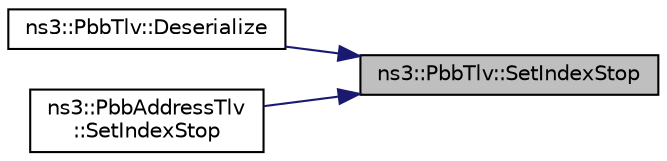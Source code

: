 digraph "ns3::PbbTlv::SetIndexStop"
{
 // LATEX_PDF_SIZE
  edge [fontname="Helvetica",fontsize="10",labelfontname="Helvetica",labelfontsize="10"];
  node [fontname="Helvetica",fontsize="10",shape=record];
  rankdir="RL";
  Node1 [label="ns3::PbbTlv::SetIndexStop",height=0.2,width=0.4,color="black", fillcolor="grey75", style="filled", fontcolor="black",tooltip="Set an index as stop point."];
  Node1 -> Node2 [dir="back",color="midnightblue",fontsize="10",style="solid",fontname="Helvetica"];
  Node2 [label="ns3::PbbTlv::Deserialize",height=0.2,width=0.4,color="black", fillcolor="white", style="filled",URL="$classns3_1_1_pbb_tlv.html#af1d0a54c2c334935bac7570889b275e4",tooltip="Deserializes a TLV from the specified buffer."];
  Node1 -> Node3 [dir="back",color="midnightblue",fontsize="10",style="solid",fontname="Helvetica"];
  Node3 [label="ns3::PbbAddressTlv\l::SetIndexStop",height=0.2,width=0.4,color="black", fillcolor="white", style="filled",URL="$classns3_1_1_pbb_address_tlv.html#af37ebd0d99b8b894fee7cca449d7adb9",tooltip="Sets the index of the last address in the associated address block that this address TLV applies to."];
}
